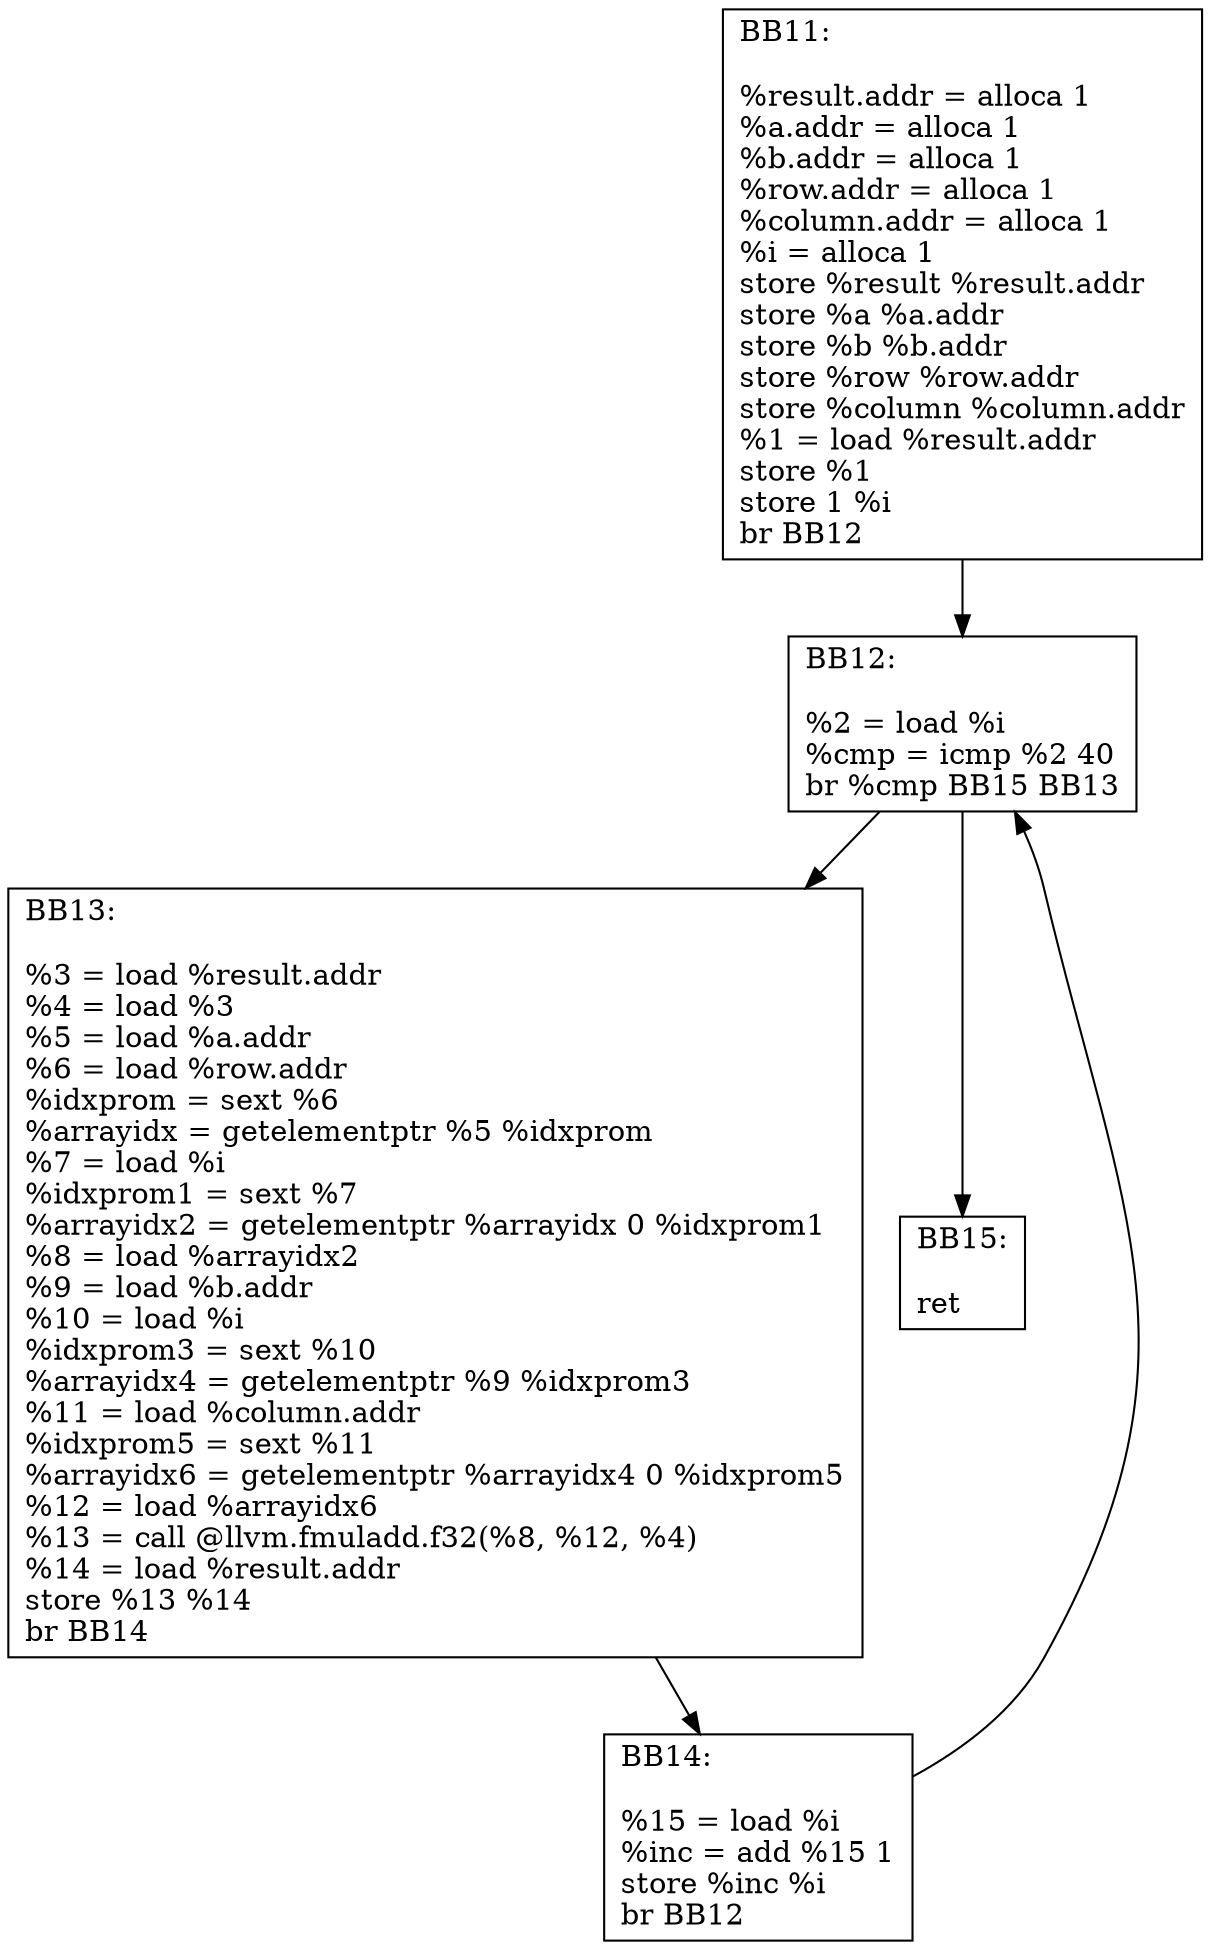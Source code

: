 digraph "CFG for 'rInnerproduct' function" {
BB11 [shape=record, label="{BB11:\l\l
%result.addr = alloca 1\l
%a.addr = alloca 1\l
%b.addr = alloca 1\l
%row.addr = alloca 1\l
%column.addr = alloca 1\l
%i = alloca 1\l
store %result %result.addr\l
store %a %a.addr\l
store %b %b.addr\l
store %row %row.addr\l
store %column %column.addr\l
%1 = load %result.addr\l
store  %1\l
store 1 %i\l
br BB12\l
}"];
BB11 -> BB12
BB12 [shape=record, label="{BB12:\l\l
%2 = load %i\l
%cmp = icmp %2 40\l
br %cmp BB15 BB13\l
}"];
BB12 -> BB13
BB12 -> BB15
BB13 [shape=record, label="{BB13:\l\l
%3 = load %result.addr\l
%4 = load %3\l
%5 = load %a.addr\l
%6 = load %row.addr\l
%idxprom = sext %6\l
%arrayidx = getelementptr %5 %idxprom\l
%7 = load %i\l
%idxprom1 = sext %7\l
%arrayidx2 = getelementptr %arrayidx 0 %idxprom1\l
%8 = load %arrayidx2\l
%9 = load %b.addr\l
%10 = load %i\l
%idxprom3 = sext %10\l
%arrayidx4 = getelementptr %9 %idxprom3\l
%11 = load %column.addr\l
%idxprom5 = sext %11\l
%arrayidx6 = getelementptr %arrayidx4 0 %idxprom5\l
%12 = load %arrayidx6\l
%13 = call @llvm.fmuladd.f32(%8, %12, %4)\l%14 = load %result.addr\l
store %13 %14\l
br BB14\l
}"];
BB13 -> BB14
BB14 [shape=record, label="{BB14:\l\l
%15 = load %i\l
%inc = add %15 1\l
store %inc %i\l
br BB12\l
}"];
BB14 -> BB12
BB15 [shape=record, label="{BB15:\l\l
ret\l
}"];
}
